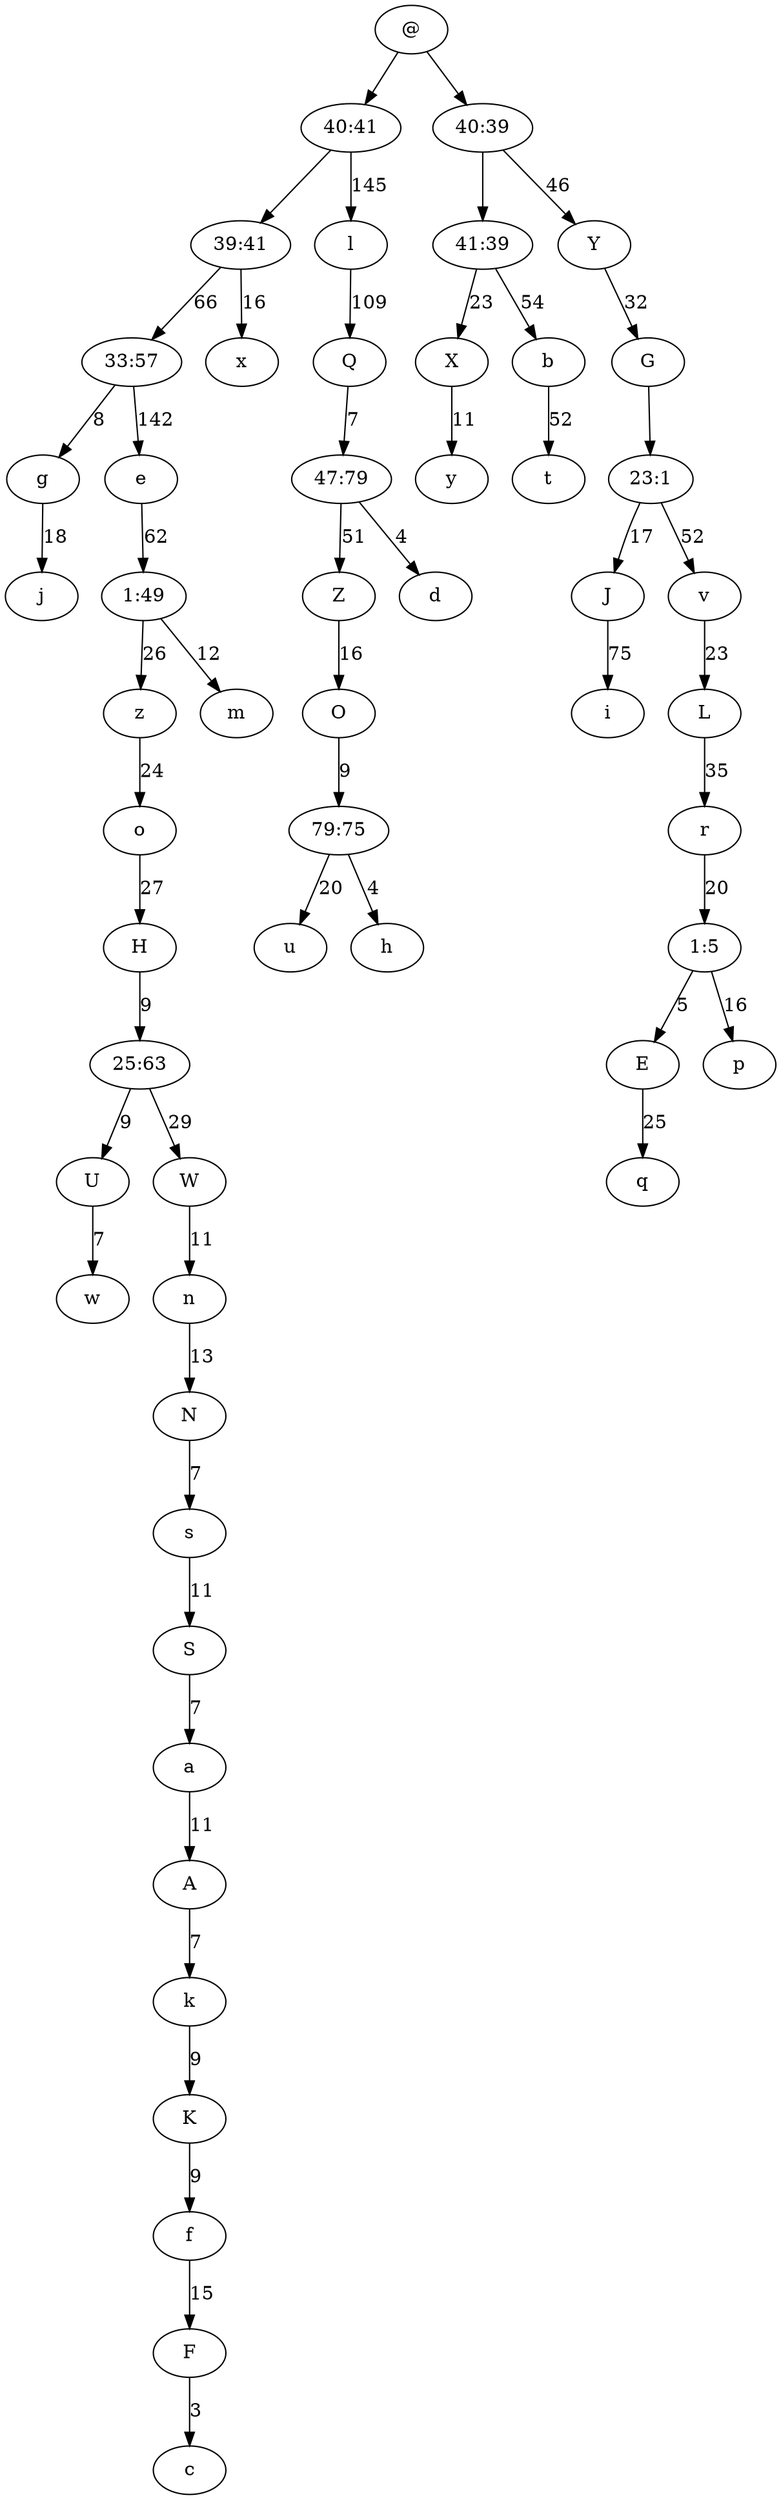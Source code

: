 digraph X {
  "@" -> "40:41"  ;
  "40:41" -> "39:41"  ;
  "39:41" -> "33:57" [label="66"] ;
  "33:57" -> "g" [label="8"] ;
  "g" -> "j" [label="18"] ;
  "33:57" -> "e" [label="142"] ;
  "e" -> "1:49" [label="62"] ;
  "1:49" -> "z" [label="26"] ;
  "z" -> "o" [label="24"] ;
  "o" -> "H" [label="27"] ;
  "H" -> "25:63" [label="9"] ;
  "25:63" -> "U" [label="9"] ;
  "U" -> "w" [label="7"] ;
  "25:63" -> "W" [label="29"] ;
  "W" -> "n" [label="11"] ;
  "n" -> "N" [label="13"] ;
  "N" -> "s" [label="7"] ;
  "s" -> "S" [label="11"] ;
  "S" -> "a" [label="7"] ;
  "a" -> "A" [label="11"] ;
  "A" -> "k" [label="7"] ;
  "k" -> "K" [label="9"] ;
  "K" -> "f" [label="9"] ;
  "f" -> "F" [label="15"] ;
  "F" -> "c" [label="3"] ;
  "1:49" -> "m" [label="12"] ;
  "39:41" -> "x" [label="16"] ;
  "40:41" -> "l" [label="145"] ;
  "l" -> "Q" [label="109"] ;
  "Q" -> "47:79" [label="7"] ;
  "47:79" -> "Z" [label="51"] ;
  "Z" -> "O" [label="16"] ;
  "O" -> "79:75" [label="9"] ;
  "79:75" -> "u" [label="20"] ;
  "79:75" -> "h" [label="4"] ;
  "47:79" -> "d" [label="4"] ;
  "@" -> "40:39"  ;
  "40:39" -> "41:39"  ;
  "41:39" -> "X" [label="23"] ;
  "X" -> "y" [label="11"] ;
  "41:39" -> "b" [label="54"] ;
  "b" -> "t" [label="52"] ;
  "40:39" -> "Y" [label="46"] ;
  "Y" -> "G" [label="32"] ;
  "G" -> "23:1"  ;
  "23:1" -> "J" [label="17"] ;
  "J" -> "i" [label="75"] ;
  "23:1" -> "v" [label="52"] ;
  "v" -> "L" [label="23"] ;
  "L" -> "r" [label="35"] ;
  "r" -> "1:5" [label="20"] ;
  "1:5" -> "E" [label="5"] ;
  "E" -> "q" [label="25"] ;
  "1:5" -> "p" [label="16"] ;
}